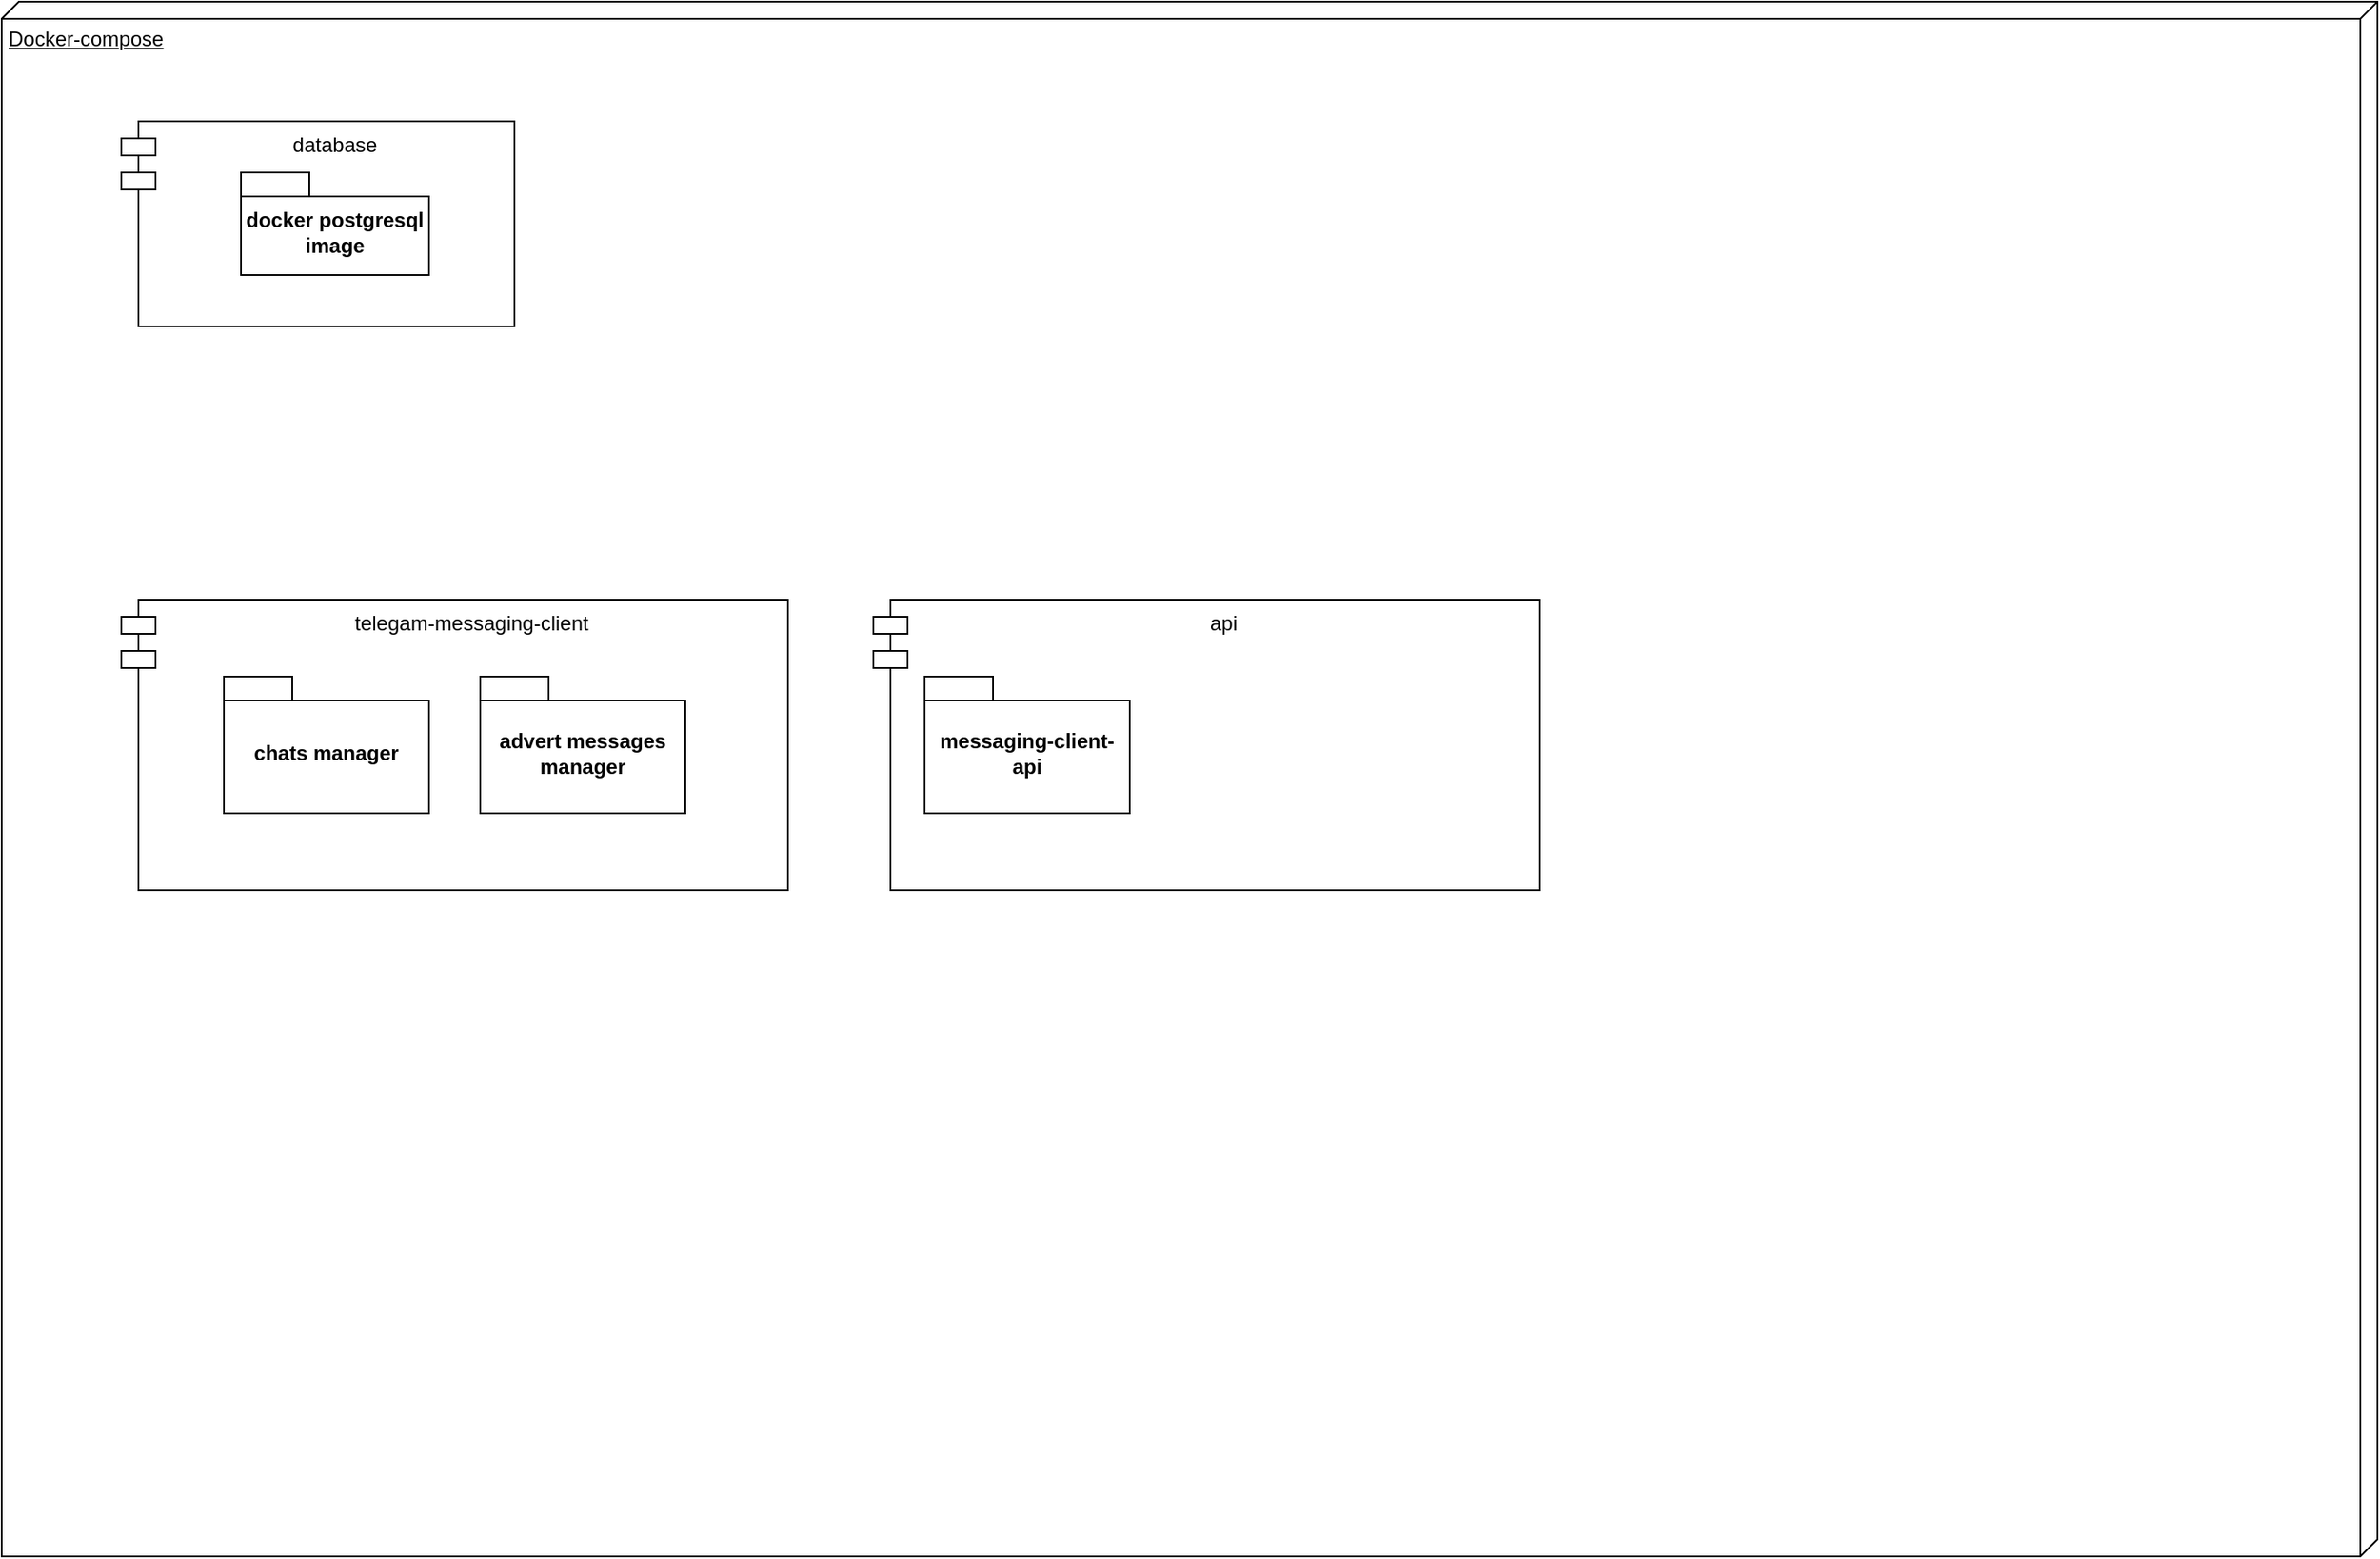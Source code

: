 <mxfile version="24.5.3" type="device">
  <diagram name="Page-1" id="b5b7bab2-c9e2-2cf4-8b2a-24fd1a2a6d21">
    <mxGraphModel dx="2026" dy="1183" grid="1" gridSize="10" guides="1" tooltips="1" connect="1" arrows="1" fold="1" page="1" pageScale="1" pageWidth="827" pageHeight="1169" background="none" math="0" shadow="0">
      <root>
        <mxCell id="0" />
        <mxCell id="1" parent="0" />
        <mxCell id="K8bP3X766tkJ9hSVuGqO-4" value="Docker-compose" style="verticalAlign=top;align=left;spacingTop=8;spacingLeft=2;spacingRight=12;shape=cube;size=10;direction=south;fontStyle=4;html=1;whiteSpace=wrap;" vertex="1" parent="1">
          <mxGeometry x="60" y="40" width="1390" height="910" as="geometry" />
        </mxCell>
        <mxCell id="K8bP3X766tkJ9hSVuGqO-2" value="database" style="shape=module;align=left;spacingLeft=20;align=center;verticalAlign=top;whiteSpace=wrap;html=1;" vertex="1" parent="1">
          <mxGeometry x="130" y="110" width="230" height="120" as="geometry" />
        </mxCell>
        <mxCell id="K8bP3X766tkJ9hSVuGqO-5" value="docker postgresql image" style="shape=folder;fontStyle=1;spacingTop=10;tabWidth=40;tabHeight=14;tabPosition=left;html=1;whiteSpace=wrap;" vertex="1" parent="1">
          <mxGeometry x="200" y="140" width="110" height="60" as="geometry" />
        </mxCell>
        <mxCell id="K8bP3X766tkJ9hSVuGqO-9" value="" style="group" vertex="1" connectable="0" parent="1">
          <mxGeometry x="130" y="390" width="390" height="170" as="geometry" />
        </mxCell>
        <mxCell id="K8bP3X766tkJ9hSVuGqO-1" value="telegam-messaging-client" style="shape=module;align=left;spacingLeft=20;align=center;verticalAlign=top;whiteSpace=wrap;html=1;" vertex="1" parent="K8bP3X766tkJ9hSVuGqO-9">
          <mxGeometry width="390" height="170" as="geometry" />
        </mxCell>
        <mxCell id="K8bP3X766tkJ9hSVuGqO-6" value="chats manager" style="shape=folder;fontStyle=1;spacingTop=10;tabWidth=40;tabHeight=14;tabPosition=left;html=1;whiteSpace=wrap;" vertex="1" parent="K8bP3X766tkJ9hSVuGqO-9">
          <mxGeometry x="60" y="45" width="120" height="80" as="geometry" />
        </mxCell>
        <mxCell id="K8bP3X766tkJ9hSVuGqO-8" value="advert messages manager" style="shape=folder;fontStyle=1;spacingTop=10;tabWidth=40;tabHeight=14;tabPosition=left;html=1;whiteSpace=wrap;" vertex="1" parent="K8bP3X766tkJ9hSVuGqO-9">
          <mxGeometry x="210" y="45" width="120" height="80" as="geometry" />
        </mxCell>
        <mxCell id="K8bP3X766tkJ9hSVuGqO-11" value="" style="group" vertex="1" connectable="0" parent="1">
          <mxGeometry x="570" y="390" width="390" height="170" as="geometry" />
        </mxCell>
        <mxCell id="K8bP3X766tkJ9hSVuGqO-12" value="api" style="shape=module;align=left;spacingLeft=20;align=center;verticalAlign=top;whiteSpace=wrap;html=1;" vertex="1" parent="K8bP3X766tkJ9hSVuGqO-11">
          <mxGeometry width="390" height="170" as="geometry" />
        </mxCell>
        <mxCell id="K8bP3X766tkJ9hSVuGqO-16" value="messaging-client-api" style="shape=folder;fontStyle=1;spacingTop=10;tabWidth=40;tabHeight=14;tabPosition=left;html=1;whiteSpace=wrap;" vertex="1" parent="K8bP3X766tkJ9hSVuGqO-11">
          <mxGeometry x="30" y="45" width="120" height="80" as="geometry" />
        </mxCell>
      </root>
    </mxGraphModel>
  </diagram>
</mxfile>
